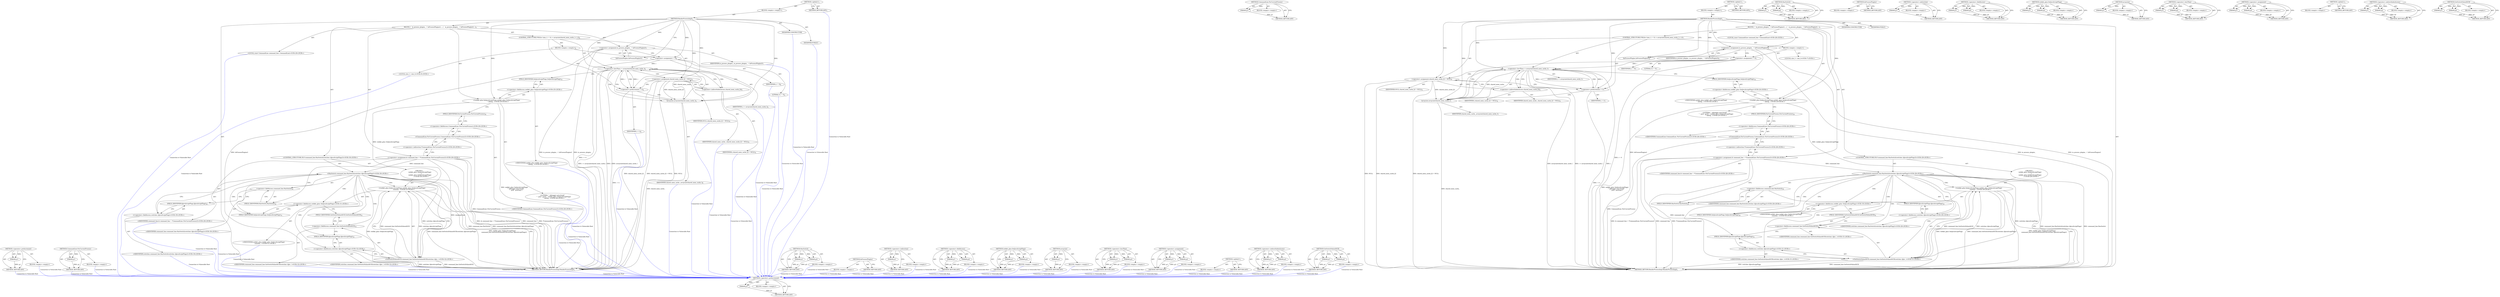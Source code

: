 digraph "GetSwitchValueASCII" {
vulnerable_109 [label=<(METHOD,&lt;operator&gt;.preIncrement)>];
vulnerable_110 [label=<(PARAM,p1)>];
vulnerable_111 [label=<(BLOCK,&lt;empty&gt;,&lt;empty&gt;)>];
vulnerable_112 [label=<(METHOD_RETURN,ANY)>];
vulnerable_132 [label=<(METHOD,CommandLine.ForCurrentProcess)>];
vulnerable_133 [label=<(PARAM,p1)>];
vulnerable_134 [label=<(BLOCK,&lt;empty&gt;,&lt;empty&gt;)>];
vulnerable_135 [label=<(METHOD_RETURN,ANY)>];
vulnerable_6 [label=<(METHOD,&lt;global&gt;)<SUB>1</SUB>>];
vulnerable_7 [label=<(BLOCK,&lt;empty&gt;,&lt;empty&gt;)<SUB>1</SUB>>];
vulnerable_8 [label=<(METHOD,RenderProcessImpl)<SUB>1</SUB>>];
vulnerable_9 [label=<(BLOCK,{
   in_process_plugins_ = InProcessPlugins();
...,{
   in_process_plugins_ = InProcessPlugins();
...)<SUB>5</SUB>>];
vulnerable_10 [label=<(&lt;operator&gt;.assignment,in_process_plugins_ = InProcessPlugins())<SUB>6</SUB>>];
vulnerable_11 [label=<(IDENTIFIER,in_process_plugins_,in_process_plugins_ = InProcessPlugins())<SUB>6</SUB>>];
vulnerable_12 [label=<(InProcessPlugins,InProcessPlugins())<SUB>6</SUB>>];
vulnerable_13 [label=<(CONTROL_STRUCTURE,FOR,for (size_t i = 0;i &lt; arraysize(shared_mem_cache_);++i))<SUB>7</SUB>>];
vulnerable_14 [label=<(BLOCK,&lt;empty&gt;,&lt;empty&gt;)<SUB>7</SUB>>];
vulnerable_15 [label="<(LOCAL,size_t i: size_t)<SUB>7</SUB>>"];
vulnerable_16 [label=<(&lt;operator&gt;.assignment,i = 0)<SUB>7</SUB>>];
vulnerable_17 [label=<(IDENTIFIER,i,i = 0)<SUB>7</SUB>>];
vulnerable_18 [label=<(LITERAL,0,i = 0)<SUB>7</SUB>>];
vulnerable_19 [label=<(&lt;operator&gt;.lessThan,i &lt; arraysize(shared_mem_cache_))<SUB>7</SUB>>];
vulnerable_20 [label=<(IDENTIFIER,i,i &lt; arraysize(shared_mem_cache_))<SUB>7</SUB>>];
vulnerable_21 [label=<(arraysize,arraysize(shared_mem_cache_))<SUB>7</SUB>>];
vulnerable_22 [label=<(IDENTIFIER,shared_mem_cache_,arraysize(shared_mem_cache_))<SUB>7</SUB>>];
vulnerable_23 [label=<(&lt;operator&gt;.preIncrement,++i)<SUB>7</SUB>>];
vulnerable_24 [label=<(IDENTIFIER,i,++i)<SUB>7</SUB>>];
vulnerable_25 [label=<(&lt;operator&gt;.assignment,shared_mem_cache_[i] = NULL)<SUB>8</SUB>>];
vulnerable_26 [label=<(&lt;operator&gt;.indirectIndexAccess,shared_mem_cache_[i])<SUB>8</SUB>>];
vulnerable_27 [label=<(IDENTIFIER,shared_mem_cache_,shared_mem_cache_[i] = NULL)<SUB>8</SUB>>];
vulnerable_28 [label=<(IDENTIFIER,i,shared_mem_cache_[i] = NULL)<SUB>8</SUB>>];
vulnerable_29 [label=<(IDENTIFIER,NULL,shared_mem_cache_[i] = NULL)<SUB>8</SUB>>];
vulnerable_30 [label="<(webkit_glue.SetJavaScriptFlags,webkit_glue::SetJavaScriptFlags(
      &quot;--debug...)<SUB>24</SUB>>"];
vulnerable_31 [label="<(&lt;operator&gt;.fieldAccess,webkit_glue::SetJavaScriptFlags)<SUB>24</SUB>>"];
vulnerable_32 [label="<(IDENTIFIER,webkit_glue,webkit_glue::SetJavaScriptFlags(
      &quot;--debug...)<SUB>24</SUB>>"];
vulnerable_33 [label=<(FIELD_IDENTIFIER,SetJavaScriptFlags,SetJavaScriptFlags)<SUB>24</SUB>>];
vulnerable_34 [label="<(LITERAL,&quot;--debugger-auto-break&quot;
      &quot; --prof --prof-l...,webkit_glue::SetJavaScriptFlags(
      &quot;--debug...)<SUB>25</SUB>>"];
vulnerable_35 [label="<(LOCAL,const CommandLine command_line: CommandLine)<SUB>28</SUB>>"];
vulnerable_36 [label="<(&lt;operator&gt;.assignment,&amp; command_line = *CommandLine::ForCurrentProcess())<SUB>28</SUB>>"];
vulnerable_37 [label="<(IDENTIFIER,command_line,&amp; command_line = *CommandLine::ForCurrentProcess())<SUB>28</SUB>>"];
vulnerable_38 [label="<(&lt;operator&gt;.indirection,*CommandLine::ForCurrentProcess())<SUB>28</SUB>>"];
vulnerable_39 [label="<(CommandLine.ForCurrentProcess,CommandLine::ForCurrentProcess())<SUB>28</SUB>>"];
vulnerable_40 [label="<(&lt;operator&gt;.fieldAccess,CommandLine::ForCurrentProcess)<SUB>28</SUB>>"];
vulnerable_41 [label="<(IDENTIFIER,CommandLine,CommandLine::ForCurrentProcess())<SUB>28</SUB>>"];
vulnerable_42 [label=<(FIELD_IDENTIFIER,ForCurrentProcess,ForCurrentProcess)<SUB>28</SUB>>];
vulnerable_43 [label="<(CONTROL_STRUCTURE,IF,if (command_line.HasSwitch(switches::kJavaScriptFlags)))<SUB>29</SUB>>"];
vulnerable_44 [label="<(HasSwitch,command_line.HasSwitch(switches::kJavaScriptFlags))<SUB>29</SUB>>"];
vulnerable_45 [label=<(&lt;operator&gt;.fieldAccess,command_line.HasSwitch)<SUB>29</SUB>>];
vulnerable_46 [label="<(IDENTIFIER,command_line,command_line.HasSwitch(switches::kJavaScriptFlags))<SUB>29</SUB>>"];
vulnerable_47 [label=<(FIELD_IDENTIFIER,HasSwitch,HasSwitch)<SUB>29</SUB>>];
vulnerable_48 [label="<(&lt;operator&gt;.fieldAccess,switches::kJavaScriptFlags)<SUB>29</SUB>>"];
vulnerable_49 [label="<(IDENTIFIER,switches,command_line.HasSwitch(switches::kJavaScriptFlags))<SUB>29</SUB>>"];
vulnerable_50 [label=<(FIELD_IDENTIFIER,kJavaScriptFlags,kJavaScriptFlags)<SUB>29</SUB>>];
vulnerable_51 [label="<(BLOCK,{
    webkit_glue::SetJavaScriptFlags(
        ...,{
    webkit_glue::SetJavaScriptFlags(
        ...)<SUB>29</SUB>>"];
vulnerable_52 [label="<(webkit_glue.SetJavaScriptFlags,webkit_glue::SetJavaScriptFlags(
        comman...)<SUB>30</SUB>>"];
vulnerable_53 [label="<(&lt;operator&gt;.fieldAccess,webkit_glue::SetJavaScriptFlags)<SUB>30</SUB>>"];
vulnerable_54 [label="<(IDENTIFIER,webkit_glue,webkit_glue::SetJavaScriptFlags(
        comman...)<SUB>30</SUB>>"];
vulnerable_55 [label=<(FIELD_IDENTIFIER,SetJavaScriptFlags,SetJavaScriptFlags)<SUB>30</SUB>>];
vulnerable_56 [label="<(GetSwitchValueASCII,command_line.GetSwitchValueASCII(switches::kJav...)<SUB>31</SUB>>"];
vulnerable_57 [label=<(&lt;operator&gt;.fieldAccess,command_line.GetSwitchValueASCII)<SUB>31</SUB>>];
vulnerable_58 [label="<(IDENTIFIER,command_line,command_line.GetSwitchValueASCII(switches::kJav...)<SUB>31</SUB>>"];
vulnerable_59 [label=<(FIELD_IDENTIFIER,GetSwitchValueASCII,GetSwitchValueASCII)<SUB>31</SUB>>];
vulnerable_60 [label="<(&lt;operator&gt;.fieldAccess,switches::kJavaScriptFlags)<SUB>31</SUB>>"];
vulnerable_61 [label="<(IDENTIFIER,switches,command_line.GetSwitchValueASCII(switches::kJav...)<SUB>31</SUB>>"];
vulnerable_62 [label=<(FIELD_IDENTIFIER,kJavaScriptFlags,kJavaScriptFlags)<SUB>31</SUB>>];
vulnerable_63 [label=<(MODIFIER,CONSTRUCTOR)>];
vulnerable_64 [label=<(MODIFIER,PUBLIC)>];
vulnerable_65 [label=<(METHOD_RETURN,RenderProcessImpl.RenderProcessImpl)<SUB>1</SUB>>];
vulnerable_67 [label=<(METHOD_RETURN,ANY)<SUB>1</SUB>>];
vulnerable_136 [label=<(METHOD,HasSwitch)>];
vulnerable_137 [label=<(PARAM,p1)>];
vulnerable_138 [label=<(PARAM,p2)>];
vulnerable_139 [label=<(BLOCK,&lt;empty&gt;,&lt;empty&gt;)>];
vulnerable_140 [label=<(METHOD_RETURN,ANY)>];
vulnerable_97 [label=<(METHOD,InProcessPlugins)>];
vulnerable_98 [label=<(BLOCK,&lt;empty&gt;,&lt;empty&gt;)>];
vulnerable_99 [label=<(METHOD_RETURN,ANY)>];
vulnerable_128 [label=<(METHOD,&lt;operator&gt;.indirection)>];
vulnerable_129 [label=<(PARAM,p1)>];
vulnerable_130 [label=<(BLOCK,&lt;empty&gt;,&lt;empty&gt;)>];
vulnerable_131 [label=<(METHOD_RETURN,ANY)>];
vulnerable_123 [label=<(METHOD,&lt;operator&gt;.fieldAccess)>];
vulnerable_124 [label=<(PARAM,p1)>];
vulnerable_125 [label=<(PARAM,p2)>];
vulnerable_126 [label=<(BLOCK,&lt;empty&gt;,&lt;empty&gt;)>];
vulnerable_127 [label=<(METHOD_RETURN,ANY)>];
vulnerable_118 [label=<(METHOD,webkit_glue.SetJavaScriptFlags)>];
vulnerable_119 [label=<(PARAM,p1)>];
vulnerable_120 [label=<(PARAM,p2)>];
vulnerable_121 [label=<(BLOCK,&lt;empty&gt;,&lt;empty&gt;)>];
vulnerable_122 [label=<(METHOD_RETURN,ANY)>];
vulnerable_105 [label=<(METHOD,arraysize)>];
vulnerable_106 [label=<(PARAM,p1)>];
vulnerable_107 [label=<(BLOCK,&lt;empty&gt;,&lt;empty&gt;)>];
vulnerable_108 [label=<(METHOD_RETURN,ANY)>];
vulnerable_100 [label=<(METHOD,&lt;operator&gt;.lessThan)>];
vulnerable_101 [label=<(PARAM,p1)>];
vulnerable_102 [label=<(PARAM,p2)>];
vulnerable_103 [label=<(BLOCK,&lt;empty&gt;,&lt;empty&gt;)>];
vulnerable_104 [label=<(METHOD_RETURN,ANY)>];
vulnerable_92 [label=<(METHOD,&lt;operator&gt;.assignment)>];
vulnerable_93 [label=<(PARAM,p1)>];
vulnerable_94 [label=<(PARAM,p2)>];
vulnerable_95 [label=<(BLOCK,&lt;empty&gt;,&lt;empty&gt;)>];
vulnerable_96 [label=<(METHOD_RETURN,ANY)>];
vulnerable_86 [label=<(METHOD,&lt;global&gt;)<SUB>1</SUB>>];
vulnerable_87 [label=<(BLOCK,&lt;empty&gt;,&lt;empty&gt;)>];
vulnerable_88 [label=<(METHOD_RETURN,ANY)>];
vulnerable_113 [label=<(METHOD,&lt;operator&gt;.indirectIndexAccess)>];
vulnerable_114 [label=<(PARAM,p1)>];
vulnerable_115 [label=<(PARAM,p2)>];
vulnerable_116 [label=<(BLOCK,&lt;empty&gt;,&lt;empty&gt;)>];
vulnerable_117 [label=<(METHOD_RETURN,ANY)>];
vulnerable_141 [label=<(METHOD,GetSwitchValueASCII)>];
vulnerable_142 [label=<(PARAM,p1)>];
vulnerable_143 [label=<(PARAM,p2)>];
vulnerable_144 [label=<(BLOCK,&lt;empty&gt;,&lt;empty&gt;)>];
vulnerable_145 [label=<(METHOD_RETURN,ANY)>];
fixed_109 [label=<(METHOD,&lt;operator&gt;.preIncrement)>];
fixed_110 [label=<(PARAM,p1)>];
fixed_111 [label=<(BLOCK,&lt;empty&gt;,&lt;empty&gt;)>];
fixed_112 [label=<(METHOD_RETURN,ANY)>];
fixed_132 [label=<(METHOD,CommandLine.ForCurrentProcess)>];
fixed_133 [label=<(PARAM,p1)>];
fixed_134 [label=<(BLOCK,&lt;empty&gt;,&lt;empty&gt;)>];
fixed_135 [label=<(METHOD_RETURN,ANY)>];
fixed_6 [label=<(METHOD,&lt;global&gt;)<SUB>1</SUB>>];
fixed_7 [label=<(BLOCK,&lt;empty&gt;,&lt;empty&gt;)<SUB>1</SUB>>];
fixed_8 [label=<(METHOD,RenderProcessImpl)<SUB>1</SUB>>];
fixed_9 [label=<(BLOCK,{
   in_process_plugins_ = InProcessPlugins();
...,{
   in_process_plugins_ = InProcessPlugins();
...)<SUB>6</SUB>>];
fixed_10 [label=<(&lt;operator&gt;.assignment,in_process_plugins_ = InProcessPlugins())<SUB>7</SUB>>];
fixed_11 [label=<(IDENTIFIER,in_process_plugins_,in_process_plugins_ = InProcessPlugins())<SUB>7</SUB>>];
fixed_12 [label=<(InProcessPlugins,InProcessPlugins())<SUB>7</SUB>>];
fixed_13 [label=<(CONTROL_STRUCTURE,FOR,for (size_t i = 0;i &lt; arraysize(shared_mem_cache_);++i))<SUB>8</SUB>>];
fixed_14 [label=<(BLOCK,&lt;empty&gt;,&lt;empty&gt;)<SUB>8</SUB>>];
fixed_15 [label="<(LOCAL,size_t i: size_t)<SUB>8</SUB>>"];
fixed_16 [label=<(&lt;operator&gt;.assignment,i = 0)<SUB>8</SUB>>];
fixed_17 [label=<(IDENTIFIER,i,i = 0)<SUB>8</SUB>>];
fixed_18 [label=<(LITERAL,0,i = 0)<SUB>8</SUB>>];
fixed_19 [label=<(&lt;operator&gt;.lessThan,i &lt; arraysize(shared_mem_cache_))<SUB>8</SUB>>];
fixed_20 [label=<(IDENTIFIER,i,i &lt; arraysize(shared_mem_cache_))<SUB>8</SUB>>];
fixed_21 [label=<(arraysize,arraysize(shared_mem_cache_))<SUB>8</SUB>>];
fixed_22 [label=<(IDENTIFIER,shared_mem_cache_,arraysize(shared_mem_cache_))<SUB>8</SUB>>];
fixed_23 [label=<(&lt;operator&gt;.preIncrement,++i)<SUB>8</SUB>>];
fixed_24 [label=<(IDENTIFIER,i,++i)<SUB>8</SUB>>];
fixed_25 [label=<(&lt;operator&gt;.assignment,shared_mem_cache_[i] = NULL)<SUB>9</SUB>>];
fixed_26 [label=<(&lt;operator&gt;.indirectIndexAccess,shared_mem_cache_[i])<SUB>9</SUB>>];
fixed_27 [label=<(IDENTIFIER,shared_mem_cache_,shared_mem_cache_[i] = NULL)<SUB>9</SUB>>];
fixed_28 [label=<(IDENTIFIER,i,shared_mem_cache_[i] = NULL)<SUB>9</SUB>>];
fixed_29 [label=<(IDENTIFIER,NULL,shared_mem_cache_[i] = NULL)<SUB>9</SUB>>];
fixed_30 [label="<(webkit_glue.SetJavaScriptFlags,webkit_glue::SetJavaScriptFlags(
      &quot;--debug...)<SUB>25</SUB>>"];
fixed_31 [label="<(&lt;operator&gt;.fieldAccess,webkit_glue::SetJavaScriptFlags)<SUB>25</SUB>>"];
fixed_32 [label="<(IDENTIFIER,webkit_glue,webkit_glue::SetJavaScriptFlags(
      &quot;--debug...)<SUB>25</SUB>>"];
fixed_33 [label=<(FIELD_IDENTIFIER,SetJavaScriptFlags,SetJavaScriptFlags)<SUB>25</SUB>>];
fixed_34 [label="<(LITERAL,&quot;--debugger-auto-break&quot;
      &quot; --prof --prof-l...,webkit_glue::SetJavaScriptFlags(
      &quot;--debug...)<SUB>26</SUB>>"];
fixed_35 [label="<(LOCAL,const CommandLine command_line: CommandLine)<SUB>29</SUB>>"];
fixed_36 [label="<(&lt;operator&gt;.assignment,&amp; command_line = *CommandLine::ForCurrentProcess())<SUB>29</SUB>>"];
fixed_37 [label="<(IDENTIFIER,command_line,&amp; command_line = *CommandLine::ForCurrentProcess())<SUB>29</SUB>>"];
fixed_38 [label="<(&lt;operator&gt;.indirection,*CommandLine::ForCurrentProcess())<SUB>29</SUB>>"];
fixed_39 [label="<(CommandLine.ForCurrentProcess,CommandLine::ForCurrentProcess())<SUB>29</SUB>>"];
fixed_40 [label="<(&lt;operator&gt;.fieldAccess,CommandLine::ForCurrentProcess)<SUB>29</SUB>>"];
fixed_41 [label="<(IDENTIFIER,CommandLine,CommandLine::ForCurrentProcess())<SUB>29</SUB>>"];
fixed_42 [label=<(FIELD_IDENTIFIER,ForCurrentProcess,ForCurrentProcess)<SUB>29</SUB>>];
fixed_43 [label="<(CONTROL_STRUCTURE,IF,if (command_line.HasSwitch(switches::kJavaScriptFlags)))<SUB>30</SUB>>"];
fixed_44 [label="<(HasSwitch,command_line.HasSwitch(switches::kJavaScriptFlags))<SUB>30</SUB>>"];
fixed_45 [label=<(&lt;operator&gt;.fieldAccess,command_line.HasSwitch)<SUB>30</SUB>>];
fixed_46 [label="<(IDENTIFIER,command_line,command_line.HasSwitch(switches::kJavaScriptFlags))<SUB>30</SUB>>"];
fixed_47 [label=<(FIELD_IDENTIFIER,HasSwitch,HasSwitch)<SUB>30</SUB>>];
fixed_48 [label="<(&lt;operator&gt;.fieldAccess,switches::kJavaScriptFlags)<SUB>30</SUB>>"];
fixed_49 [label="<(IDENTIFIER,switches,command_line.HasSwitch(switches::kJavaScriptFlags))<SUB>30</SUB>>"];
fixed_50 [label=<(FIELD_IDENTIFIER,kJavaScriptFlags,kJavaScriptFlags)<SUB>30</SUB>>];
fixed_51 [label="<(BLOCK,{
    webkit_glue::SetJavaScriptFlags(
        ...,{
    webkit_glue::SetJavaScriptFlags(
        ...)<SUB>30</SUB>>"];
fixed_52 [label="<(webkit_glue.SetJavaScriptFlags,webkit_glue::SetJavaScriptFlags(
        comman...)<SUB>31</SUB>>"];
fixed_53 [label="<(&lt;operator&gt;.fieldAccess,webkit_glue::SetJavaScriptFlags)<SUB>31</SUB>>"];
fixed_54 [label="<(IDENTIFIER,webkit_glue,webkit_glue::SetJavaScriptFlags(
        comman...)<SUB>31</SUB>>"];
fixed_55 [label=<(FIELD_IDENTIFIER,SetJavaScriptFlags,SetJavaScriptFlags)<SUB>31</SUB>>];
fixed_56 [label="<(GetSwitchValueASCII,command_line.GetSwitchValueASCII(switches::kJav...)<SUB>32</SUB>>"];
fixed_57 [label=<(&lt;operator&gt;.fieldAccess,command_line.GetSwitchValueASCII)<SUB>32</SUB>>];
fixed_58 [label="<(IDENTIFIER,command_line,command_line.GetSwitchValueASCII(switches::kJav...)<SUB>32</SUB>>"];
fixed_59 [label=<(FIELD_IDENTIFIER,GetSwitchValueASCII,GetSwitchValueASCII)<SUB>32</SUB>>];
fixed_60 [label="<(&lt;operator&gt;.fieldAccess,switches::kJavaScriptFlags)<SUB>32</SUB>>"];
fixed_61 [label="<(IDENTIFIER,switches,command_line.GetSwitchValueASCII(switches::kJav...)<SUB>32</SUB>>"];
fixed_62 [label=<(FIELD_IDENTIFIER,kJavaScriptFlags,kJavaScriptFlags)<SUB>32</SUB>>];
fixed_63 [label=<(MODIFIER,CONSTRUCTOR)>];
fixed_64 [label=<(MODIFIER,PUBLIC)>];
fixed_65 [label=<(METHOD_RETURN,RenderProcessImpl.RenderProcessImpl)<SUB>1</SUB>>];
fixed_67 [label=<(METHOD_RETURN,ANY)<SUB>1</SUB>>];
fixed_136 [label=<(METHOD,HasSwitch)>];
fixed_137 [label=<(PARAM,p1)>];
fixed_138 [label=<(PARAM,p2)>];
fixed_139 [label=<(BLOCK,&lt;empty&gt;,&lt;empty&gt;)>];
fixed_140 [label=<(METHOD_RETURN,ANY)>];
fixed_97 [label=<(METHOD,InProcessPlugins)>];
fixed_98 [label=<(BLOCK,&lt;empty&gt;,&lt;empty&gt;)>];
fixed_99 [label=<(METHOD_RETURN,ANY)>];
fixed_128 [label=<(METHOD,&lt;operator&gt;.indirection)>];
fixed_129 [label=<(PARAM,p1)>];
fixed_130 [label=<(BLOCK,&lt;empty&gt;,&lt;empty&gt;)>];
fixed_131 [label=<(METHOD_RETURN,ANY)>];
fixed_123 [label=<(METHOD,&lt;operator&gt;.fieldAccess)>];
fixed_124 [label=<(PARAM,p1)>];
fixed_125 [label=<(PARAM,p2)>];
fixed_126 [label=<(BLOCK,&lt;empty&gt;,&lt;empty&gt;)>];
fixed_127 [label=<(METHOD_RETURN,ANY)>];
fixed_118 [label=<(METHOD,webkit_glue.SetJavaScriptFlags)>];
fixed_119 [label=<(PARAM,p1)>];
fixed_120 [label=<(PARAM,p2)>];
fixed_121 [label=<(BLOCK,&lt;empty&gt;,&lt;empty&gt;)>];
fixed_122 [label=<(METHOD_RETURN,ANY)>];
fixed_105 [label=<(METHOD,arraysize)>];
fixed_106 [label=<(PARAM,p1)>];
fixed_107 [label=<(BLOCK,&lt;empty&gt;,&lt;empty&gt;)>];
fixed_108 [label=<(METHOD_RETURN,ANY)>];
fixed_100 [label=<(METHOD,&lt;operator&gt;.lessThan)>];
fixed_101 [label=<(PARAM,p1)>];
fixed_102 [label=<(PARAM,p2)>];
fixed_103 [label=<(BLOCK,&lt;empty&gt;,&lt;empty&gt;)>];
fixed_104 [label=<(METHOD_RETURN,ANY)>];
fixed_92 [label=<(METHOD,&lt;operator&gt;.assignment)>];
fixed_93 [label=<(PARAM,p1)>];
fixed_94 [label=<(PARAM,p2)>];
fixed_95 [label=<(BLOCK,&lt;empty&gt;,&lt;empty&gt;)>];
fixed_96 [label=<(METHOD_RETURN,ANY)>];
fixed_86 [label=<(METHOD,&lt;global&gt;)<SUB>1</SUB>>];
fixed_87 [label=<(BLOCK,&lt;empty&gt;,&lt;empty&gt;)>];
fixed_88 [label=<(METHOD_RETURN,ANY)>];
fixed_113 [label=<(METHOD,&lt;operator&gt;.indirectIndexAccess)>];
fixed_114 [label=<(PARAM,p1)>];
fixed_115 [label=<(PARAM,p2)>];
fixed_116 [label=<(BLOCK,&lt;empty&gt;,&lt;empty&gt;)>];
fixed_117 [label=<(METHOD_RETURN,ANY)>];
fixed_141 [label=<(METHOD,GetSwitchValueASCII)>];
fixed_142 [label=<(PARAM,p1)>];
fixed_143 [label=<(PARAM,p2)>];
fixed_144 [label=<(BLOCK,&lt;empty&gt;,&lt;empty&gt;)>];
fixed_145 [label=<(METHOD_RETURN,ANY)>];
vulnerable_109 -> vulnerable_110  [key=0, label="AST: "];
vulnerable_109 -> vulnerable_110  [key=1, label="DDG: "];
vulnerable_109 -> vulnerable_111  [key=0, label="AST: "];
vulnerable_109 -> vulnerable_112  [key=0, label="AST: "];
vulnerable_109 -> vulnerable_112  [key=1, label="CFG: "];
vulnerable_110 -> vulnerable_112  [key=0, label="DDG: p1"];
vulnerable_132 -> vulnerable_133  [key=0, label="AST: "];
vulnerable_132 -> vulnerable_133  [key=1, label="DDG: "];
vulnerable_132 -> vulnerable_134  [key=0, label="AST: "];
vulnerable_132 -> vulnerable_135  [key=0, label="AST: "];
vulnerable_132 -> vulnerable_135  [key=1, label="CFG: "];
vulnerable_133 -> vulnerable_135  [key=0, label="DDG: p1"];
vulnerable_6 -> vulnerable_7  [key=0, label="AST: "];
vulnerable_6 -> vulnerable_67  [key=0, label="AST: "];
vulnerable_6 -> vulnerable_67  [key=1, label="CFG: "];
vulnerable_7 -> vulnerable_8  [key=0, label="AST: "];
vulnerable_8 -> vulnerable_9  [key=0, label="AST: "];
vulnerable_8 -> vulnerable_63  [key=0, label="AST: "];
vulnerable_8 -> vulnerable_64  [key=0, label="AST: "];
vulnerable_8 -> vulnerable_65  [key=0, label="AST: "];
vulnerable_8 -> vulnerable_12  [key=0, label="CFG: "];
vulnerable_8 -> vulnerable_10  [key=0, label="DDG: "];
vulnerable_8 -> vulnerable_25  [key=0, label="DDG: "];
vulnerable_8 -> vulnerable_30  [key=0, label="DDG: "];
vulnerable_8 -> vulnerable_16  [key=0, label="DDG: "];
vulnerable_8 -> vulnerable_19  [key=0, label="DDG: "];
vulnerable_8 -> vulnerable_23  [key=0, label="DDG: "];
vulnerable_8 -> vulnerable_21  [key=0, label="DDG: "];
vulnerable_9 -> vulnerable_10  [key=0, label="AST: "];
vulnerable_9 -> vulnerable_13  [key=0, label="AST: "];
vulnerable_9 -> vulnerable_30  [key=0, label="AST: "];
vulnerable_9 -> vulnerable_35  [key=0, label="AST: "];
vulnerable_9 -> vulnerable_36  [key=0, label="AST: "];
vulnerable_9 -> vulnerable_43  [key=0, label="AST: "];
vulnerable_10 -> vulnerable_11  [key=0, label="AST: "];
vulnerable_10 -> vulnerable_12  [key=0, label="AST: "];
vulnerable_10 -> vulnerable_16  [key=0, label="CFG: "];
vulnerable_10 -> vulnerable_65  [key=0, label="DDG: InProcessPlugins()"];
vulnerable_10 -> vulnerable_65  [key=1, label="DDG: in_process_plugins_ = InProcessPlugins()"];
vulnerable_10 -> vulnerable_65  [key=2, label="DDG: in_process_plugins_"];
vulnerable_12 -> vulnerable_10  [key=0, label="CFG: "];
vulnerable_13 -> vulnerable_14  [key=0, label="AST: "];
vulnerable_13 -> vulnerable_19  [key=0, label="AST: "];
vulnerable_13 -> vulnerable_23  [key=0, label="AST: "];
vulnerable_13 -> vulnerable_25  [key=0, label="AST: "];
vulnerable_14 -> vulnerable_15  [key=0, label="AST: "];
vulnerable_14 -> vulnerable_16  [key=0, label="AST: "];
vulnerable_16 -> vulnerable_17  [key=0, label="AST: "];
vulnerable_16 -> vulnerable_18  [key=0, label="AST: "];
vulnerable_16 -> vulnerable_21  [key=0, label="CFG: "];
vulnerable_16 -> vulnerable_65  [key=0, label="DDG: i = 0"];
vulnerable_16 -> vulnerable_19  [key=0, label="DDG: i"];
vulnerable_19 -> vulnerable_20  [key=0, label="AST: "];
vulnerable_19 -> vulnerable_21  [key=0, label="AST: "];
vulnerable_19 -> vulnerable_21  [key=1, label="CDG: "];
vulnerable_19 -> vulnerable_26  [key=0, label="CFG: "];
vulnerable_19 -> vulnerable_26  [key=1, label="CDG: "];
vulnerable_19 -> vulnerable_33  [key=0, label="CFG: "];
vulnerable_19 -> vulnerable_65  [key=0, label="DDG: i"];
vulnerable_19 -> vulnerable_65  [key=1, label="DDG: arraysize(shared_mem_cache_)"];
vulnerable_19 -> vulnerable_65  [key=2, label="DDG: i &lt; arraysize(shared_mem_cache_)"];
vulnerable_19 -> vulnerable_23  [key=0, label="DDG: i"];
vulnerable_19 -> vulnerable_23  [key=1, label="CDG: "];
vulnerable_19 -> vulnerable_19  [key=0, label="CDG: "];
vulnerable_19 -> vulnerable_25  [key=0, label="CDG: "];
vulnerable_21 -> vulnerable_22  [key=0, label="AST: "];
vulnerable_21 -> vulnerable_19  [key=0, label="CFG: "];
vulnerable_21 -> vulnerable_19  [key=1, label="DDG: shared_mem_cache_"];
vulnerable_21 -> vulnerable_65  [key=0, label="DDG: shared_mem_cache_"];
vulnerable_23 -> vulnerable_24  [key=0, label="AST: "];
vulnerable_23 -> vulnerable_21  [key=0, label="CFG: "];
vulnerable_23 -> vulnerable_65  [key=0, label="DDG: ++i"];
vulnerable_23 -> vulnerable_19  [key=0, label="DDG: i"];
vulnerable_25 -> vulnerable_26  [key=0, label="AST: "];
vulnerable_25 -> vulnerable_29  [key=0, label="AST: "];
vulnerable_25 -> vulnerable_23  [key=0, label="CFG: "];
vulnerable_25 -> vulnerable_65  [key=0, label="DDG: shared_mem_cache_[i]"];
vulnerable_25 -> vulnerable_65  [key=1, label="DDG: shared_mem_cache_[i] = NULL"];
vulnerable_25 -> vulnerable_65  [key=2, label="DDG: NULL"];
vulnerable_25 -> vulnerable_21  [key=0, label="DDG: shared_mem_cache_[i]"];
vulnerable_26 -> vulnerable_27  [key=0, label="AST: "];
vulnerable_26 -> vulnerable_28  [key=0, label="AST: "];
vulnerable_26 -> vulnerable_25  [key=0, label="CFG: "];
vulnerable_30 -> vulnerable_31  [key=0, label="AST: "];
vulnerable_30 -> vulnerable_34  [key=0, label="AST: "];
vulnerable_30 -> vulnerable_42  [key=0, label="CFG: "];
vulnerable_30 -> vulnerable_65  [key=0, label="DDG: webkit_glue::SetJavaScriptFlags(
      &quot;--debugger-auto-break&quot;
      &quot; --prof --prof-lazy&quot;)"];
vulnerable_30 -> vulnerable_52  [key=0, label="DDG: webkit_glue::SetJavaScriptFlags"];
vulnerable_31 -> vulnerable_32  [key=0, label="AST: "];
vulnerable_31 -> vulnerable_33  [key=0, label="AST: "];
vulnerable_31 -> vulnerable_30  [key=0, label="CFG: "];
vulnerable_33 -> vulnerable_31  [key=0, label="CFG: "];
vulnerable_36 -> vulnerable_37  [key=0, label="AST: "];
vulnerable_36 -> vulnerable_38  [key=0, label="AST: "];
vulnerable_36 -> vulnerable_47  [key=0, label="CFG: "];
vulnerable_36 -> vulnerable_65  [key=0, label="DDG: command_line"];
vulnerable_36 -> vulnerable_65  [key=1, label="DDG: *CommandLine::ForCurrentProcess()"];
vulnerable_36 -> vulnerable_65  [key=2, label="DDG: &amp; command_line = *CommandLine::ForCurrentProcess()"];
vulnerable_36 -> vulnerable_44  [key=0, label="DDG: command_line"];
vulnerable_36 -> vulnerable_56  [key=0, label="DDG: command_line"];
vulnerable_38 -> vulnerable_39  [key=0, label="AST: "];
vulnerable_38 -> vulnerable_36  [key=0, label="CFG: "];
vulnerable_39 -> vulnerable_40  [key=0, label="AST: "];
vulnerable_39 -> vulnerable_38  [key=0, label="CFG: "];
vulnerable_39 -> vulnerable_65  [key=0, label="DDG: CommandLine::ForCurrentProcess"];
vulnerable_40 -> vulnerable_41  [key=0, label="AST: "];
vulnerable_40 -> vulnerable_42  [key=0, label="AST: "];
vulnerable_40 -> vulnerable_39  [key=0, label="CFG: "];
vulnerable_42 -> vulnerable_40  [key=0, label="CFG: "];
vulnerable_43 -> vulnerable_44  [key=0, label="AST: "];
vulnerable_43 -> vulnerable_51  [key=0, label="AST: "];
vulnerable_44 -> vulnerable_45  [key=0, label="AST: "];
vulnerable_44 -> vulnerable_48  [key=0, label="AST: "];
vulnerable_44 -> vulnerable_65  [key=0, label="CFG: "];
vulnerable_44 -> vulnerable_65  [key=1, label="DDG: command_line.HasSwitch"];
vulnerable_44 -> vulnerable_65  [key=2, label="DDG: command_line.HasSwitch(switches::kJavaScriptFlags)"];
vulnerable_44 -> vulnerable_55  [key=0, label="CFG: "];
vulnerable_44 -> vulnerable_55  [key=1, label="CDG: "];
vulnerable_44 -> vulnerable_56  [key=0, label="DDG: switches::kJavaScriptFlags"];
vulnerable_44 -> vulnerable_56  [key=1, label="CDG: "];
vulnerable_44 -> vulnerable_60  [key=0, label="CDG: "];
vulnerable_44 -> vulnerable_59  [key=0, label="CDG: "];
vulnerable_44 -> vulnerable_57  [key=0, label="CDG: "];
vulnerable_44 -> vulnerable_52  [key=0, label="CDG: "];
vulnerable_44 -> vulnerable_53  [key=0, label="CDG: "];
vulnerable_44 -> vulnerable_62  [key=0, label="CDG: "];
vulnerable_45 -> vulnerable_46  [key=0, label="AST: "];
vulnerable_45 -> vulnerable_47  [key=0, label="AST: "];
vulnerable_45 -> vulnerable_50  [key=0, label="CFG: "];
vulnerable_47 -> vulnerable_45  [key=0, label="CFG: "];
vulnerable_48 -> vulnerable_49  [key=0, label="AST: "];
vulnerable_48 -> vulnerable_50  [key=0, label="AST: "];
vulnerable_48 -> vulnerable_44  [key=0, label="CFG: "];
vulnerable_50 -> vulnerable_48  [key=0, label="CFG: "];
vulnerable_51 -> vulnerable_52  [key=0, label="AST: "];
vulnerable_52 -> vulnerable_53  [key=0, label="AST: "];
vulnerable_52 -> vulnerable_56  [key=0, label="AST: "];
vulnerable_52 -> vulnerable_65  [key=0, label="CFG: "];
vulnerable_52 -> vulnerable_65  [key=1, label="DDG: webkit_glue::SetJavaScriptFlags"];
vulnerable_52 -> vulnerable_65  [key=2, label="DDG: command_line.GetSwitchValueASCII(switches::kJavaScriptFlags)"];
vulnerable_52 -> vulnerable_65  [key=3, label="DDG: webkit_glue::SetJavaScriptFlags(
        command_line.GetSwitchValueASCII(switches::kJavaScriptFlags))"];
vulnerable_53 -> vulnerable_54  [key=0, label="AST: "];
vulnerable_53 -> vulnerable_55  [key=0, label="AST: "];
vulnerable_53 -> vulnerable_59  [key=0, label="CFG: "];
vulnerable_55 -> vulnerable_53  [key=0, label="CFG: "];
vulnerable_56 -> vulnerable_57  [key=0, label="AST: "];
vulnerable_56 -> vulnerable_60  [key=0, label="AST: "];
vulnerable_56 -> vulnerable_52  [key=0, label="CFG: "];
vulnerable_56 -> vulnerable_52  [key=1, label="DDG: command_line.GetSwitchValueASCII"];
vulnerable_56 -> vulnerable_52  [key=2, label="DDG: switches::kJavaScriptFlags"];
vulnerable_56 -> vulnerable_65  [key=0, label="DDG: command_line.GetSwitchValueASCII"];
vulnerable_56 -> vulnerable_65  [key=1, label="DDG: switches::kJavaScriptFlags"];
vulnerable_57 -> vulnerable_58  [key=0, label="AST: "];
vulnerable_57 -> vulnerable_59  [key=0, label="AST: "];
vulnerable_57 -> vulnerable_62  [key=0, label="CFG: "];
vulnerable_59 -> vulnerable_57  [key=0, label="CFG: "];
vulnerable_60 -> vulnerable_61  [key=0, label="AST: "];
vulnerable_60 -> vulnerable_62  [key=0, label="AST: "];
vulnerable_60 -> vulnerable_56  [key=0, label="CFG: "];
vulnerable_62 -> vulnerable_60  [key=0, label="CFG: "];
vulnerable_136 -> vulnerable_137  [key=0, label="AST: "];
vulnerable_136 -> vulnerable_137  [key=1, label="DDG: "];
vulnerable_136 -> vulnerable_139  [key=0, label="AST: "];
vulnerable_136 -> vulnerable_138  [key=0, label="AST: "];
vulnerable_136 -> vulnerable_138  [key=1, label="DDG: "];
vulnerable_136 -> vulnerable_140  [key=0, label="AST: "];
vulnerable_136 -> vulnerable_140  [key=1, label="CFG: "];
vulnerable_137 -> vulnerable_140  [key=0, label="DDG: p1"];
vulnerable_138 -> vulnerable_140  [key=0, label="DDG: p2"];
vulnerable_97 -> vulnerable_98  [key=0, label="AST: "];
vulnerable_97 -> vulnerable_99  [key=0, label="AST: "];
vulnerable_97 -> vulnerable_99  [key=1, label="CFG: "];
vulnerable_128 -> vulnerable_129  [key=0, label="AST: "];
vulnerable_128 -> vulnerable_129  [key=1, label="DDG: "];
vulnerable_128 -> vulnerable_130  [key=0, label="AST: "];
vulnerable_128 -> vulnerable_131  [key=0, label="AST: "];
vulnerable_128 -> vulnerable_131  [key=1, label="CFG: "];
vulnerable_129 -> vulnerable_131  [key=0, label="DDG: p1"];
vulnerable_123 -> vulnerable_124  [key=0, label="AST: "];
vulnerable_123 -> vulnerable_124  [key=1, label="DDG: "];
vulnerable_123 -> vulnerable_126  [key=0, label="AST: "];
vulnerable_123 -> vulnerable_125  [key=0, label="AST: "];
vulnerable_123 -> vulnerable_125  [key=1, label="DDG: "];
vulnerable_123 -> vulnerable_127  [key=0, label="AST: "];
vulnerable_123 -> vulnerable_127  [key=1, label="CFG: "];
vulnerable_124 -> vulnerable_127  [key=0, label="DDG: p1"];
vulnerable_125 -> vulnerable_127  [key=0, label="DDG: p2"];
vulnerable_118 -> vulnerable_119  [key=0, label="AST: "];
vulnerable_118 -> vulnerable_119  [key=1, label="DDG: "];
vulnerable_118 -> vulnerable_121  [key=0, label="AST: "];
vulnerable_118 -> vulnerable_120  [key=0, label="AST: "];
vulnerable_118 -> vulnerable_120  [key=1, label="DDG: "];
vulnerable_118 -> vulnerable_122  [key=0, label="AST: "];
vulnerable_118 -> vulnerable_122  [key=1, label="CFG: "];
vulnerable_119 -> vulnerable_122  [key=0, label="DDG: p1"];
vulnerable_120 -> vulnerable_122  [key=0, label="DDG: p2"];
vulnerable_105 -> vulnerable_106  [key=0, label="AST: "];
vulnerable_105 -> vulnerable_106  [key=1, label="DDG: "];
vulnerable_105 -> vulnerable_107  [key=0, label="AST: "];
vulnerable_105 -> vulnerable_108  [key=0, label="AST: "];
vulnerable_105 -> vulnerable_108  [key=1, label="CFG: "];
vulnerable_106 -> vulnerable_108  [key=0, label="DDG: p1"];
vulnerable_100 -> vulnerable_101  [key=0, label="AST: "];
vulnerable_100 -> vulnerable_101  [key=1, label="DDG: "];
vulnerable_100 -> vulnerable_103  [key=0, label="AST: "];
vulnerable_100 -> vulnerable_102  [key=0, label="AST: "];
vulnerable_100 -> vulnerable_102  [key=1, label="DDG: "];
vulnerable_100 -> vulnerable_104  [key=0, label="AST: "];
vulnerable_100 -> vulnerable_104  [key=1, label="CFG: "];
vulnerable_101 -> vulnerable_104  [key=0, label="DDG: p1"];
vulnerable_102 -> vulnerable_104  [key=0, label="DDG: p2"];
vulnerable_92 -> vulnerable_93  [key=0, label="AST: "];
vulnerable_92 -> vulnerable_93  [key=1, label="DDG: "];
vulnerable_92 -> vulnerable_95  [key=0, label="AST: "];
vulnerable_92 -> vulnerable_94  [key=0, label="AST: "];
vulnerable_92 -> vulnerable_94  [key=1, label="DDG: "];
vulnerable_92 -> vulnerable_96  [key=0, label="AST: "];
vulnerable_92 -> vulnerable_96  [key=1, label="CFG: "];
vulnerable_93 -> vulnerable_96  [key=0, label="DDG: p1"];
vulnerable_94 -> vulnerable_96  [key=0, label="DDG: p2"];
vulnerable_86 -> vulnerable_87  [key=0, label="AST: "];
vulnerable_86 -> vulnerable_88  [key=0, label="AST: "];
vulnerable_86 -> vulnerable_88  [key=1, label="CFG: "];
vulnerable_113 -> vulnerable_114  [key=0, label="AST: "];
vulnerable_113 -> vulnerable_114  [key=1, label="DDG: "];
vulnerable_113 -> vulnerable_116  [key=0, label="AST: "];
vulnerable_113 -> vulnerable_115  [key=0, label="AST: "];
vulnerable_113 -> vulnerable_115  [key=1, label="DDG: "];
vulnerable_113 -> vulnerable_117  [key=0, label="AST: "];
vulnerable_113 -> vulnerable_117  [key=1, label="CFG: "];
vulnerable_114 -> vulnerable_117  [key=0, label="DDG: p1"];
vulnerable_115 -> vulnerable_117  [key=0, label="DDG: p2"];
vulnerable_141 -> vulnerable_142  [key=0, label="AST: "];
vulnerable_141 -> vulnerable_142  [key=1, label="DDG: "];
vulnerable_141 -> vulnerable_144  [key=0, label="AST: "];
vulnerable_141 -> vulnerable_143  [key=0, label="AST: "];
vulnerable_141 -> vulnerable_143  [key=1, label="DDG: "];
vulnerable_141 -> vulnerable_145  [key=0, label="AST: "];
vulnerable_141 -> vulnerable_145  [key=1, label="CFG: "];
vulnerable_142 -> vulnerable_145  [key=0, label="DDG: p1"];
vulnerable_143 -> vulnerable_145  [key=0, label="DDG: p2"];
fixed_109 -> fixed_110  [key=0, label="AST: "];
fixed_109 -> fixed_110  [key=1, label="DDG: "];
fixed_109 -> fixed_111  [key=0, label="AST: "];
fixed_109 -> fixed_112  [key=0, label="AST: "];
fixed_109 -> fixed_112  [key=1, label="CFG: "];
fixed_110 -> fixed_112  [key=0, label="DDG: p1"];
fixed_111 -> vulnerable_109  [color=blue, key=0, label="Connection to Vulnerable Root", penwidth="2.0", style=dashed];
fixed_112 -> vulnerable_109  [color=blue, key=0, label="Connection to Vulnerable Root", penwidth="2.0", style=dashed];
fixed_132 -> fixed_133  [key=0, label="AST: "];
fixed_132 -> fixed_133  [key=1, label="DDG: "];
fixed_132 -> fixed_134  [key=0, label="AST: "];
fixed_132 -> fixed_135  [key=0, label="AST: "];
fixed_132 -> fixed_135  [key=1, label="CFG: "];
fixed_133 -> fixed_135  [key=0, label="DDG: p1"];
fixed_134 -> vulnerable_109  [color=blue, key=0, label="Connection to Vulnerable Root", penwidth="2.0", style=dashed];
fixed_135 -> vulnerable_109  [color=blue, key=0, label="Connection to Vulnerable Root", penwidth="2.0", style=dashed];
fixed_6 -> fixed_7  [key=0, label="AST: "];
fixed_6 -> fixed_67  [key=0, label="AST: "];
fixed_6 -> fixed_67  [key=1, label="CFG: "];
fixed_7 -> fixed_8  [key=0, label="AST: "];
fixed_8 -> fixed_9  [key=0, label="AST: "];
fixed_8 -> fixed_63  [key=0, label="AST: "];
fixed_8 -> fixed_64  [key=0, label="AST: "];
fixed_8 -> fixed_65  [key=0, label="AST: "];
fixed_8 -> fixed_12  [key=0, label="CFG: "];
fixed_8 -> fixed_10  [key=0, label="DDG: "];
fixed_8 -> fixed_25  [key=0, label="DDG: "];
fixed_8 -> fixed_30  [key=0, label="DDG: "];
fixed_8 -> fixed_16  [key=0, label="DDG: "];
fixed_8 -> fixed_19  [key=0, label="DDG: "];
fixed_8 -> fixed_23  [key=0, label="DDG: "];
fixed_8 -> fixed_21  [key=0, label="DDG: "];
fixed_9 -> fixed_10  [key=0, label="AST: "];
fixed_9 -> fixed_13  [key=0, label="AST: "];
fixed_9 -> fixed_30  [key=0, label="AST: "];
fixed_9 -> fixed_35  [key=0, label="AST: "];
fixed_9 -> fixed_36  [key=0, label="AST: "];
fixed_9 -> fixed_43  [key=0, label="AST: "];
fixed_10 -> fixed_11  [key=0, label="AST: "];
fixed_10 -> fixed_12  [key=0, label="AST: "];
fixed_10 -> fixed_16  [key=0, label="CFG: "];
fixed_10 -> fixed_65  [key=0, label="DDG: InProcessPlugins()"];
fixed_10 -> fixed_65  [key=1, label="DDG: in_process_plugins_ = InProcessPlugins()"];
fixed_10 -> fixed_65  [key=2, label="DDG: in_process_plugins_"];
fixed_11 -> vulnerable_109  [color=blue, key=0, label="Connection to Vulnerable Root", penwidth="2.0", style=dashed];
fixed_12 -> fixed_10  [key=0, label="CFG: "];
fixed_13 -> fixed_14  [key=0, label="AST: "];
fixed_13 -> fixed_19  [key=0, label="AST: "];
fixed_13 -> fixed_23  [key=0, label="AST: "];
fixed_13 -> fixed_25  [key=0, label="AST: "];
fixed_14 -> fixed_15  [key=0, label="AST: "];
fixed_14 -> fixed_16  [key=0, label="AST: "];
fixed_15 -> vulnerable_109  [color=blue, key=0, label="Connection to Vulnerable Root", penwidth="2.0", style=dashed];
fixed_16 -> fixed_17  [key=0, label="AST: "];
fixed_16 -> fixed_18  [key=0, label="AST: "];
fixed_16 -> fixed_21  [key=0, label="CFG: "];
fixed_16 -> fixed_65  [key=0, label="DDG: i = 0"];
fixed_16 -> fixed_19  [key=0, label="DDG: i"];
fixed_17 -> vulnerable_109  [color=blue, key=0, label="Connection to Vulnerable Root", penwidth="2.0", style=dashed];
fixed_18 -> vulnerable_109  [color=blue, key=0, label="Connection to Vulnerable Root", penwidth="2.0", style=dashed];
fixed_19 -> fixed_20  [key=0, label="AST: "];
fixed_19 -> fixed_21  [key=0, label="AST: "];
fixed_19 -> fixed_21  [key=1, label="CDG: "];
fixed_19 -> fixed_26  [key=0, label="CFG: "];
fixed_19 -> fixed_26  [key=1, label="CDG: "];
fixed_19 -> fixed_33  [key=0, label="CFG: "];
fixed_19 -> fixed_65  [key=0, label="DDG: i"];
fixed_19 -> fixed_65  [key=1, label="DDG: arraysize(shared_mem_cache_)"];
fixed_19 -> fixed_65  [key=2, label="DDG: i &lt; arraysize(shared_mem_cache_)"];
fixed_19 -> fixed_23  [key=0, label="DDG: i"];
fixed_19 -> fixed_23  [key=1, label="CDG: "];
fixed_19 -> fixed_19  [key=0, label="CDG: "];
fixed_19 -> fixed_25  [key=0, label="CDG: "];
fixed_20 -> vulnerable_109  [color=blue, key=0, label="Connection to Vulnerable Root", penwidth="2.0", style=dashed];
fixed_21 -> fixed_22  [key=0, label="AST: "];
fixed_21 -> fixed_19  [key=0, label="CFG: "];
fixed_21 -> fixed_19  [key=1, label="DDG: shared_mem_cache_"];
fixed_21 -> fixed_65  [key=0, label="DDG: shared_mem_cache_"];
fixed_22 -> vulnerable_109  [color=blue, key=0, label="Connection to Vulnerable Root", penwidth="2.0", style=dashed];
fixed_23 -> fixed_24  [key=0, label="AST: "];
fixed_23 -> fixed_21  [key=0, label="CFG: "];
fixed_23 -> fixed_65  [key=0, label="DDG: ++i"];
fixed_23 -> fixed_19  [key=0, label="DDG: i"];
fixed_24 -> vulnerable_109  [color=blue, key=0, label="Connection to Vulnerable Root", penwidth="2.0", style=dashed];
fixed_25 -> fixed_26  [key=0, label="AST: "];
fixed_25 -> fixed_29  [key=0, label="AST: "];
fixed_25 -> fixed_23  [key=0, label="CFG: "];
fixed_25 -> fixed_65  [key=0, label="DDG: shared_mem_cache_[i]"];
fixed_25 -> fixed_65  [key=1, label="DDG: shared_mem_cache_[i] = NULL"];
fixed_25 -> fixed_65  [key=2, label="DDG: NULL"];
fixed_25 -> fixed_21  [key=0, label="DDG: shared_mem_cache_[i]"];
fixed_26 -> fixed_27  [key=0, label="AST: "];
fixed_26 -> fixed_28  [key=0, label="AST: "];
fixed_26 -> fixed_25  [key=0, label="CFG: "];
fixed_27 -> vulnerable_109  [color=blue, key=0, label="Connection to Vulnerable Root", penwidth="2.0", style=dashed];
fixed_28 -> vulnerable_109  [color=blue, key=0, label="Connection to Vulnerable Root", penwidth="2.0", style=dashed];
fixed_29 -> vulnerable_109  [color=blue, key=0, label="Connection to Vulnerable Root", penwidth="2.0", style=dashed];
fixed_30 -> fixed_31  [key=0, label="AST: "];
fixed_30 -> fixed_34  [key=0, label="AST: "];
fixed_30 -> fixed_42  [key=0, label="CFG: "];
fixed_30 -> fixed_65  [key=0, label="DDG: webkit_glue::SetJavaScriptFlags(
      &quot;--debugger-auto-break&quot;
      &quot; --prof --prof-lazy&quot;)"];
fixed_30 -> fixed_52  [key=0, label="DDG: webkit_glue::SetJavaScriptFlags"];
fixed_31 -> fixed_32  [key=0, label="AST: "];
fixed_31 -> fixed_33  [key=0, label="AST: "];
fixed_31 -> fixed_30  [key=0, label="CFG: "];
fixed_32 -> vulnerable_109  [color=blue, key=0, label="Connection to Vulnerable Root", penwidth="2.0", style=dashed];
fixed_33 -> fixed_31  [key=0, label="CFG: "];
fixed_34 -> vulnerable_109  [color=blue, key=0, label="Connection to Vulnerable Root", penwidth="2.0", style=dashed];
fixed_35 -> vulnerable_109  [color=blue, key=0, label="Connection to Vulnerable Root", penwidth="2.0", style=dashed];
fixed_36 -> fixed_37  [key=0, label="AST: "];
fixed_36 -> fixed_38  [key=0, label="AST: "];
fixed_36 -> fixed_47  [key=0, label="CFG: "];
fixed_36 -> fixed_65  [key=0, label="DDG: command_line"];
fixed_36 -> fixed_65  [key=1, label="DDG: *CommandLine::ForCurrentProcess()"];
fixed_36 -> fixed_65  [key=2, label="DDG: &amp; command_line = *CommandLine::ForCurrentProcess()"];
fixed_36 -> fixed_44  [key=0, label="DDG: command_line"];
fixed_36 -> fixed_56  [key=0, label="DDG: command_line"];
fixed_37 -> vulnerable_109  [color=blue, key=0, label="Connection to Vulnerable Root", penwidth="2.0", style=dashed];
fixed_38 -> fixed_39  [key=0, label="AST: "];
fixed_38 -> fixed_36  [key=0, label="CFG: "];
fixed_39 -> fixed_40  [key=0, label="AST: "];
fixed_39 -> fixed_38  [key=0, label="CFG: "];
fixed_39 -> fixed_65  [key=0, label="DDG: CommandLine::ForCurrentProcess"];
fixed_40 -> fixed_41  [key=0, label="AST: "];
fixed_40 -> fixed_42  [key=0, label="AST: "];
fixed_40 -> fixed_39  [key=0, label="CFG: "];
fixed_41 -> vulnerable_109  [color=blue, key=0, label="Connection to Vulnerable Root", penwidth="2.0", style=dashed];
fixed_42 -> fixed_40  [key=0, label="CFG: "];
fixed_43 -> fixed_44  [key=0, label="AST: "];
fixed_43 -> fixed_51  [key=0, label="AST: "];
fixed_44 -> fixed_45  [key=0, label="AST: "];
fixed_44 -> fixed_48  [key=0, label="AST: "];
fixed_44 -> fixed_65  [key=0, label="CFG: "];
fixed_44 -> fixed_65  [key=1, label="DDG: command_line.HasSwitch"];
fixed_44 -> fixed_65  [key=2, label="DDG: command_line.HasSwitch(switches::kJavaScriptFlags)"];
fixed_44 -> fixed_55  [key=0, label="CFG: "];
fixed_44 -> fixed_55  [key=1, label="CDG: "];
fixed_44 -> fixed_56  [key=0, label="DDG: switches::kJavaScriptFlags"];
fixed_44 -> fixed_56  [key=1, label="CDG: "];
fixed_44 -> fixed_60  [key=0, label="CDG: "];
fixed_44 -> fixed_59  [key=0, label="CDG: "];
fixed_44 -> fixed_57  [key=0, label="CDG: "];
fixed_44 -> fixed_52  [key=0, label="CDG: "];
fixed_44 -> fixed_53  [key=0, label="CDG: "];
fixed_44 -> fixed_62  [key=0, label="CDG: "];
fixed_45 -> fixed_46  [key=0, label="AST: "];
fixed_45 -> fixed_47  [key=0, label="AST: "];
fixed_45 -> fixed_50  [key=0, label="CFG: "];
fixed_46 -> vulnerable_109  [color=blue, key=0, label="Connection to Vulnerable Root", penwidth="2.0", style=dashed];
fixed_47 -> fixed_45  [key=0, label="CFG: "];
fixed_48 -> fixed_49  [key=0, label="AST: "];
fixed_48 -> fixed_50  [key=0, label="AST: "];
fixed_48 -> fixed_44  [key=0, label="CFG: "];
fixed_49 -> vulnerable_109  [color=blue, key=0, label="Connection to Vulnerable Root", penwidth="2.0", style=dashed];
fixed_50 -> fixed_48  [key=0, label="CFG: "];
fixed_51 -> fixed_52  [key=0, label="AST: "];
fixed_52 -> fixed_53  [key=0, label="AST: "];
fixed_52 -> fixed_56  [key=0, label="AST: "];
fixed_52 -> fixed_65  [key=0, label="CFG: "];
fixed_52 -> fixed_65  [key=1, label="DDG: webkit_glue::SetJavaScriptFlags"];
fixed_52 -> fixed_65  [key=2, label="DDG: command_line.GetSwitchValueASCII(switches::kJavaScriptFlags)"];
fixed_52 -> fixed_65  [key=3, label="DDG: webkit_glue::SetJavaScriptFlags(
        command_line.GetSwitchValueASCII(switches::kJavaScriptFlags))"];
fixed_53 -> fixed_54  [key=0, label="AST: "];
fixed_53 -> fixed_55  [key=0, label="AST: "];
fixed_53 -> fixed_59  [key=0, label="CFG: "];
fixed_54 -> vulnerable_109  [color=blue, key=0, label="Connection to Vulnerable Root", penwidth="2.0", style=dashed];
fixed_55 -> fixed_53  [key=0, label="CFG: "];
fixed_56 -> fixed_57  [key=0, label="AST: "];
fixed_56 -> fixed_60  [key=0, label="AST: "];
fixed_56 -> fixed_52  [key=0, label="CFG: "];
fixed_56 -> fixed_52  [key=1, label="DDG: command_line.GetSwitchValueASCII"];
fixed_56 -> fixed_52  [key=2, label="DDG: switches::kJavaScriptFlags"];
fixed_56 -> fixed_65  [key=0, label="DDG: command_line.GetSwitchValueASCII"];
fixed_56 -> fixed_65  [key=1, label="DDG: switches::kJavaScriptFlags"];
fixed_57 -> fixed_58  [key=0, label="AST: "];
fixed_57 -> fixed_59  [key=0, label="AST: "];
fixed_57 -> fixed_62  [key=0, label="CFG: "];
fixed_58 -> vulnerable_109  [color=blue, key=0, label="Connection to Vulnerable Root", penwidth="2.0", style=dashed];
fixed_59 -> fixed_57  [key=0, label="CFG: "];
fixed_60 -> fixed_61  [key=0, label="AST: "];
fixed_60 -> fixed_62  [key=0, label="AST: "];
fixed_60 -> fixed_56  [key=0, label="CFG: "];
fixed_61 -> vulnerable_109  [color=blue, key=0, label="Connection to Vulnerable Root", penwidth="2.0", style=dashed];
fixed_62 -> fixed_60  [key=0, label="CFG: "];
fixed_63 -> vulnerable_109  [color=blue, key=0, label="Connection to Vulnerable Root", penwidth="2.0", style=dashed];
fixed_64 -> vulnerable_109  [color=blue, key=0, label="Connection to Vulnerable Root", penwidth="2.0", style=dashed];
fixed_65 -> vulnerable_109  [color=blue, key=0, label="Connection to Vulnerable Root", penwidth="2.0", style=dashed];
fixed_67 -> vulnerable_109  [color=blue, key=0, label="Connection to Vulnerable Root", penwidth="2.0", style=dashed];
fixed_136 -> fixed_137  [key=0, label="AST: "];
fixed_136 -> fixed_137  [key=1, label="DDG: "];
fixed_136 -> fixed_139  [key=0, label="AST: "];
fixed_136 -> fixed_138  [key=0, label="AST: "];
fixed_136 -> fixed_138  [key=1, label="DDG: "];
fixed_136 -> fixed_140  [key=0, label="AST: "];
fixed_136 -> fixed_140  [key=1, label="CFG: "];
fixed_137 -> fixed_140  [key=0, label="DDG: p1"];
fixed_138 -> fixed_140  [key=0, label="DDG: p2"];
fixed_139 -> vulnerable_109  [color=blue, key=0, label="Connection to Vulnerable Root", penwidth="2.0", style=dashed];
fixed_140 -> vulnerable_109  [color=blue, key=0, label="Connection to Vulnerable Root", penwidth="2.0", style=dashed];
fixed_97 -> fixed_98  [key=0, label="AST: "];
fixed_97 -> fixed_99  [key=0, label="AST: "];
fixed_97 -> fixed_99  [key=1, label="CFG: "];
fixed_98 -> vulnerable_109  [color=blue, key=0, label="Connection to Vulnerable Root", penwidth="2.0", style=dashed];
fixed_99 -> vulnerable_109  [color=blue, key=0, label="Connection to Vulnerable Root", penwidth="2.0", style=dashed];
fixed_128 -> fixed_129  [key=0, label="AST: "];
fixed_128 -> fixed_129  [key=1, label="DDG: "];
fixed_128 -> fixed_130  [key=0, label="AST: "];
fixed_128 -> fixed_131  [key=0, label="AST: "];
fixed_128 -> fixed_131  [key=1, label="CFG: "];
fixed_129 -> fixed_131  [key=0, label="DDG: p1"];
fixed_130 -> vulnerable_109  [color=blue, key=0, label="Connection to Vulnerable Root", penwidth="2.0", style=dashed];
fixed_131 -> vulnerable_109  [color=blue, key=0, label="Connection to Vulnerable Root", penwidth="2.0", style=dashed];
fixed_123 -> fixed_124  [key=0, label="AST: "];
fixed_123 -> fixed_124  [key=1, label="DDG: "];
fixed_123 -> fixed_126  [key=0, label="AST: "];
fixed_123 -> fixed_125  [key=0, label="AST: "];
fixed_123 -> fixed_125  [key=1, label="DDG: "];
fixed_123 -> fixed_127  [key=0, label="AST: "];
fixed_123 -> fixed_127  [key=1, label="CFG: "];
fixed_124 -> fixed_127  [key=0, label="DDG: p1"];
fixed_125 -> fixed_127  [key=0, label="DDG: p2"];
fixed_126 -> vulnerable_109  [color=blue, key=0, label="Connection to Vulnerable Root", penwidth="2.0", style=dashed];
fixed_127 -> vulnerable_109  [color=blue, key=0, label="Connection to Vulnerable Root", penwidth="2.0", style=dashed];
fixed_118 -> fixed_119  [key=0, label="AST: "];
fixed_118 -> fixed_119  [key=1, label="DDG: "];
fixed_118 -> fixed_121  [key=0, label="AST: "];
fixed_118 -> fixed_120  [key=0, label="AST: "];
fixed_118 -> fixed_120  [key=1, label="DDG: "];
fixed_118 -> fixed_122  [key=0, label="AST: "];
fixed_118 -> fixed_122  [key=1, label="CFG: "];
fixed_119 -> fixed_122  [key=0, label="DDG: p1"];
fixed_120 -> fixed_122  [key=0, label="DDG: p2"];
fixed_121 -> vulnerable_109  [color=blue, key=0, label="Connection to Vulnerable Root", penwidth="2.0", style=dashed];
fixed_122 -> vulnerable_109  [color=blue, key=0, label="Connection to Vulnerable Root", penwidth="2.0", style=dashed];
fixed_105 -> fixed_106  [key=0, label="AST: "];
fixed_105 -> fixed_106  [key=1, label="DDG: "];
fixed_105 -> fixed_107  [key=0, label="AST: "];
fixed_105 -> fixed_108  [key=0, label="AST: "];
fixed_105 -> fixed_108  [key=1, label="CFG: "];
fixed_106 -> fixed_108  [key=0, label="DDG: p1"];
fixed_107 -> vulnerable_109  [color=blue, key=0, label="Connection to Vulnerable Root", penwidth="2.0", style=dashed];
fixed_108 -> vulnerable_109  [color=blue, key=0, label="Connection to Vulnerable Root", penwidth="2.0", style=dashed];
fixed_100 -> fixed_101  [key=0, label="AST: "];
fixed_100 -> fixed_101  [key=1, label="DDG: "];
fixed_100 -> fixed_103  [key=0, label="AST: "];
fixed_100 -> fixed_102  [key=0, label="AST: "];
fixed_100 -> fixed_102  [key=1, label="DDG: "];
fixed_100 -> fixed_104  [key=0, label="AST: "];
fixed_100 -> fixed_104  [key=1, label="CFG: "];
fixed_101 -> fixed_104  [key=0, label="DDG: p1"];
fixed_102 -> fixed_104  [key=0, label="DDG: p2"];
fixed_103 -> vulnerable_109  [color=blue, key=0, label="Connection to Vulnerable Root", penwidth="2.0", style=dashed];
fixed_104 -> vulnerable_109  [color=blue, key=0, label="Connection to Vulnerable Root", penwidth="2.0", style=dashed];
fixed_92 -> fixed_93  [key=0, label="AST: "];
fixed_92 -> fixed_93  [key=1, label="DDG: "];
fixed_92 -> fixed_95  [key=0, label="AST: "];
fixed_92 -> fixed_94  [key=0, label="AST: "];
fixed_92 -> fixed_94  [key=1, label="DDG: "];
fixed_92 -> fixed_96  [key=0, label="AST: "];
fixed_92 -> fixed_96  [key=1, label="CFG: "];
fixed_93 -> fixed_96  [key=0, label="DDG: p1"];
fixed_94 -> fixed_96  [key=0, label="DDG: p2"];
fixed_95 -> vulnerable_109  [color=blue, key=0, label="Connection to Vulnerable Root", penwidth="2.0", style=dashed];
fixed_96 -> vulnerable_109  [color=blue, key=0, label="Connection to Vulnerable Root", penwidth="2.0", style=dashed];
fixed_86 -> fixed_87  [key=0, label="AST: "];
fixed_86 -> fixed_88  [key=0, label="AST: "];
fixed_86 -> fixed_88  [key=1, label="CFG: "];
fixed_87 -> vulnerable_109  [color=blue, key=0, label="Connection to Vulnerable Root", penwidth="2.0", style=dashed];
fixed_88 -> vulnerable_109  [color=blue, key=0, label="Connection to Vulnerable Root", penwidth="2.0", style=dashed];
fixed_113 -> fixed_114  [key=0, label="AST: "];
fixed_113 -> fixed_114  [key=1, label="DDG: "];
fixed_113 -> fixed_116  [key=0, label="AST: "];
fixed_113 -> fixed_115  [key=0, label="AST: "];
fixed_113 -> fixed_115  [key=1, label="DDG: "];
fixed_113 -> fixed_117  [key=0, label="AST: "];
fixed_113 -> fixed_117  [key=1, label="CFG: "];
fixed_114 -> fixed_117  [key=0, label="DDG: p1"];
fixed_115 -> fixed_117  [key=0, label="DDG: p2"];
fixed_116 -> vulnerable_109  [color=blue, key=0, label="Connection to Vulnerable Root", penwidth="2.0", style=dashed];
fixed_117 -> vulnerable_109  [color=blue, key=0, label="Connection to Vulnerable Root", penwidth="2.0", style=dashed];
fixed_141 -> fixed_142  [key=0, label="AST: "];
fixed_141 -> fixed_142  [key=1, label="DDG: "];
fixed_141 -> fixed_144  [key=0, label="AST: "];
fixed_141 -> fixed_143  [key=0, label="AST: "];
fixed_141 -> fixed_143  [key=1, label="DDG: "];
fixed_141 -> fixed_145  [key=0, label="AST: "];
fixed_141 -> fixed_145  [key=1, label="CFG: "];
fixed_142 -> fixed_145  [key=0, label="DDG: p1"];
fixed_143 -> fixed_145  [key=0, label="DDG: p2"];
fixed_144 -> vulnerable_109  [color=blue, key=0, label="Connection to Vulnerable Root", penwidth="2.0", style=dashed];
fixed_145 -> vulnerable_109  [color=blue, key=0, label="Connection to Vulnerable Root", penwidth="2.0", style=dashed];
}
